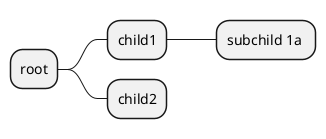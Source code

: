 {
  "sha1": "5mlnhf7u0nju8ux6355nzu78yly9jn7",
  "insertion": {
    "when": "2024-05-30T20:48:20.774Z",
    "url": "https://forum.plantuml.net/13669/spaces-in-markdown-syntax-in-mindmap?show=16667#c16667",
    "user": "plantuml@gmail.com"
  }
}
@startmindmap
* root
  * child1
    * subchild 1a 
  * child2
@endmindmap
